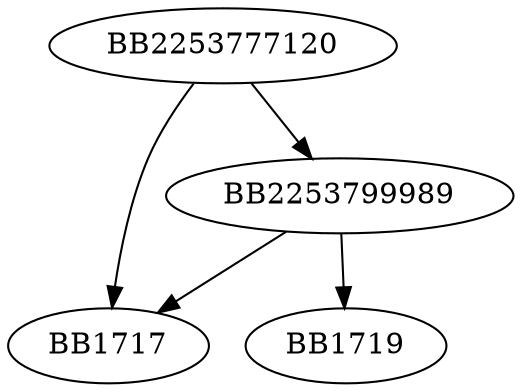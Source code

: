 digraph G{
	BB2253777120->BB1717;
	BB2253777120->BB2253799989;
	BB2253799989->BB1719;
	BB2253799989->BB1717;
}
